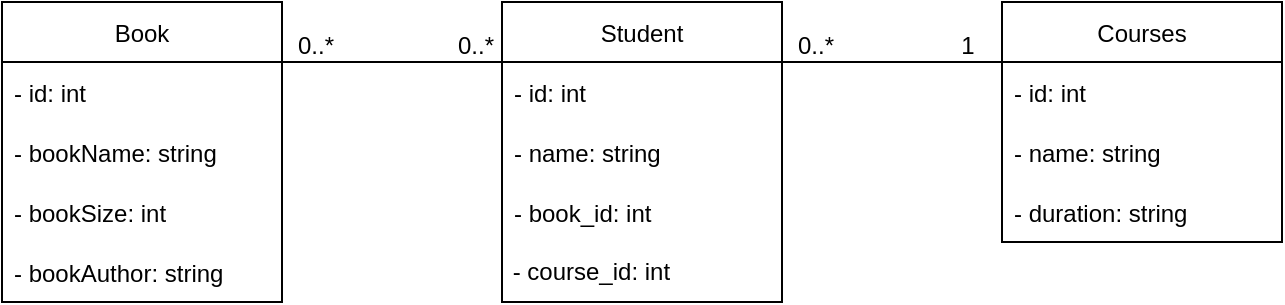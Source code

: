 <mxfile version="20.2.5" type="github">
  <diagram name="Page-1" id="e7e014a7-5840-1c2e-5031-d8a46d1fe8dd">
    <mxGraphModel dx="1422" dy="752" grid="1" gridSize="10" guides="1" tooltips="1" connect="1" arrows="1" fold="1" page="1" pageScale="1" pageWidth="1169" pageHeight="826" background="none" math="0" shadow="0">
      <root>
        <mxCell id="0" />
        <mxCell id="1" parent="0" />
        <mxCell id="MNMvoXWNdez9x1uYCe9a-41" value="Book" style="swimlane;fontStyle=0;childLayout=stackLayout;horizontal=1;startSize=30;horizontalStack=0;resizeParent=1;resizeParentMax=0;resizeLast=0;collapsible=1;marginBottom=0;" vertex="1" parent="1">
          <mxGeometry x="270" y="240" width="140" height="150" as="geometry" />
        </mxCell>
        <mxCell id="MNMvoXWNdez9x1uYCe9a-42" value="- id: int" style="text;strokeColor=none;fillColor=none;align=left;verticalAlign=middle;spacingLeft=4;spacingRight=4;overflow=hidden;points=[[0,0.5],[1,0.5]];portConstraint=eastwest;rotatable=0;" vertex="1" parent="MNMvoXWNdez9x1uYCe9a-41">
          <mxGeometry y="30" width="140" height="30" as="geometry" />
        </mxCell>
        <mxCell id="MNMvoXWNdez9x1uYCe9a-43" value="- bookName: string" style="text;strokeColor=none;fillColor=none;align=left;verticalAlign=middle;spacingLeft=4;spacingRight=4;overflow=hidden;points=[[0,0.5],[1,0.5]];portConstraint=eastwest;rotatable=0;" vertex="1" parent="MNMvoXWNdez9x1uYCe9a-41">
          <mxGeometry y="60" width="140" height="30" as="geometry" />
        </mxCell>
        <mxCell id="MNMvoXWNdez9x1uYCe9a-44" value="- bookSize: int" style="text;strokeColor=none;fillColor=none;align=left;verticalAlign=middle;spacingLeft=4;spacingRight=4;overflow=hidden;points=[[0,0.5],[1,0.5]];portConstraint=eastwest;rotatable=0;" vertex="1" parent="MNMvoXWNdez9x1uYCe9a-41">
          <mxGeometry y="90" width="140" height="30" as="geometry" />
        </mxCell>
        <mxCell id="MNMvoXWNdez9x1uYCe9a-52" value="- bookAuthor: string" style="text;strokeColor=none;fillColor=none;align=left;verticalAlign=middle;spacingLeft=4;spacingRight=4;overflow=hidden;points=[[0,0.5],[1,0.5]];portConstraint=eastwest;rotatable=0;" vertex="1" parent="MNMvoXWNdez9x1uYCe9a-41">
          <mxGeometry y="120" width="140" height="30" as="geometry" />
        </mxCell>
        <mxCell id="MNMvoXWNdez9x1uYCe9a-45" value="Student" style="swimlane;fontStyle=0;childLayout=stackLayout;horizontal=1;startSize=30;horizontalStack=0;resizeParent=1;resizeParentMax=0;resizeLast=0;collapsible=1;marginBottom=0;" vertex="1" parent="1">
          <mxGeometry x="520" y="240" width="140" height="150" as="geometry" />
        </mxCell>
        <mxCell id="MNMvoXWNdez9x1uYCe9a-46" value="- id: int" style="text;strokeColor=none;fillColor=none;align=left;verticalAlign=middle;spacingLeft=4;spacingRight=4;overflow=hidden;points=[[0,0.5],[1,0.5]];portConstraint=eastwest;rotatable=0;" vertex="1" parent="MNMvoXWNdez9x1uYCe9a-45">
          <mxGeometry y="30" width="140" height="30" as="geometry" />
        </mxCell>
        <mxCell id="MNMvoXWNdez9x1uYCe9a-47" value="- name: string" style="text;strokeColor=none;fillColor=none;align=left;verticalAlign=middle;spacingLeft=4;spacingRight=4;overflow=hidden;points=[[0,0.5],[1,0.5]];portConstraint=eastwest;rotatable=0;" vertex="1" parent="MNMvoXWNdez9x1uYCe9a-45">
          <mxGeometry y="60" width="140" height="30" as="geometry" />
        </mxCell>
        <mxCell id="MNMvoXWNdez9x1uYCe9a-48" value="- book_id: int" style="text;strokeColor=none;fillColor=none;align=left;verticalAlign=middle;spacingLeft=4;spacingRight=4;overflow=hidden;points=[[0,0.5],[1,0.5]];portConstraint=eastwest;rotatable=0;" vertex="1" parent="MNMvoXWNdez9x1uYCe9a-45">
          <mxGeometry y="90" width="140" height="30" as="geometry" />
        </mxCell>
        <mxCell id="MNMvoXWNdez9x1uYCe9a-58" value="&lt;div align=&quot;left&quot;&gt;&amp;nbsp;- course_id: int&lt;br&gt;&lt;/div&gt;" style="text;html=1;strokeColor=none;fillColor=none;align=left;verticalAlign=middle;whiteSpace=wrap;rounded=0;" vertex="1" parent="MNMvoXWNdez9x1uYCe9a-45">
          <mxGeometry y="120" width="140" height="30" as="geometry" />
        </mxCell>
        <mxCell id="MNMvoXWNdez9x1uYCe9a-49" value="" style="endArrow=none;html=1;rounded=0;exitX=1;exitY=0.2;exitDx=0;exitDy=0;exitPerimeter=0;" edge="1" parent="1" source="MNMvoXWNdez9x1uYCe9a-41">
          <mxGeometry width="50" height="50" relative="1" as="geometry">
            <mxPoint x="560" y="390" as="sourcePoint" />
            <mxPoint x="520" y="270" as="targetPoint" />
          </mxGeometry>
        </mxCell>
        <mxCell id="MNMvoXWNdez9x1uYCe9a-50" value="0..*" style="text;html=1;strokeColor=none;fillColor=none;align=center;verticalAlign=middle;whiteSpace=wrap;rounded=0;" vertex="1" parent="1">
          <mxGeometry x="397" y="247" width="60" height="30" as="geometry" />
        </mxCell>
        <mxCell id="MNMvoXWNdez9x1uYCe9a-51" value="0..*" style="text;html=1;strokeColor=none;fillColor=none;align=center;verticalAlign=middle;whiteSpace=wrap;rounded=0;" vertex="1" parent="1">
          <mxGeometry x="477" y="247" width="60" height="30" as="geometry" />
        </mxCell>
        <mxCell id="MNMvoXWNdez9x1uYCe9a-54" value="Courses" style="swimlane;fontStyle=0;childLayout=stackLayout;horizontal=1;startSize=30;horizontalStack=0;resizeParent=1;resizeParentMax=0;resizeLast=0;collapsible=1;marginBottom=0;" vertex="1" parent="1">
          <mxGeometry x="770" y="240" width="140" height="120" as="geometry" />
        </mxCell>
        <mxCell id="MNMvoXWNdez9x1uYCe9a-55" value="- id: int" style="text;strokeColor=none;fillColor=none;align=left;verticalAlign=middle;spacingLeft=4;spacingRight=4;overflow=hidden;points=[[0,0.5],[1,0.5]];portConstraint=eastwest;rotatable=0;" vertex="1" parent="MNMvoXWNdez9x1uYCe9a-54">
          <mxGeometry y="30" width="140" height="30" as="geometry" />
        </mxCell>
        <mxCell id="MNMvoXWNdez9x1uYCe9a-56" value="- name: string" style="text;strokeColor=none;fillColor=none;align=left;verticalAlign=middle;spacingLeft=4;spacingRight=4;overflow=hidden;points=[[0,0.5],[1,0.5]];portConstraint=eastwest;rotatable=0;" vertex="1" parent="MNMvoXWNdez9x1uYCe9a-54">
          <mxGeometry y="60" width="140" height="30" as="geometry" />
        </mxCell>
        <mxCell id="MNMvoXWNdez9x1uYCe9a-57" value="- duration: string" style="text;strokeColor=none;fillColor=none;align=left;verticalAlign=middle;spacingLeft=4;spacingRight=4;overflow=hidden;points=[[0,0.5],[1,0.5]];portConstraint=eastwest;rotatable=0;" vertex="1" parent="MNMvoXWNdez9x1uYCe9a-54">
          <mxGeometry y="90" width="140" height="30" as="geometry" />
        </mxCell>
        <mxCell id="MNMvoXWNdez9x1uYCe9a-59" value="" style="endArrow=none;html=1;rounded=0;entryX=0.014;entryY=-0.033;entryDx=0;entryDy=0;entryPerimeter=0;exitX=0.993;exitY=-0.033;exitDx=0;exitDy=0;exitPerimeter=0;" edge="1" parent="1">
          <mxGeometry width="50" height="50" relative="1" as="geometry">
            <mxPoint x="659.02" y="270.01" as="sourcePoint" />
            <mxPoint x="771.96" y="270.01" as="targetPoint" />
          </mxGeometry>
        </mxCell>
        <mxCell id="MNMvoXWNdez9x1uYCe9a-60" value="0..*" style="text;html=1;strokeColor=none;fillColor=none;align=center;verticalAlign=middle;whiteSpace=wrap;rounded=0;" vertex="1" parent="1">
          <mxGeometry x="647" y="247" width="60" height="30" as="geometry" />
        </mxCell>
        <mxCell id="MNMvoXWNdez9x1uYCe9a-61" value="1" style="text;html=1;strokeColor=none;fillColor=none;align=center;verticalAlign=middle;whiteSpace=wrap;rounded=0;" vertex="1" parent="1">
          <mxGeometry x="723" y="247" width="60" height="30" as="geometry" />
        </mxCell>
      </root>
    </mxGraphModel>
  </diagram>
</mxfile>
